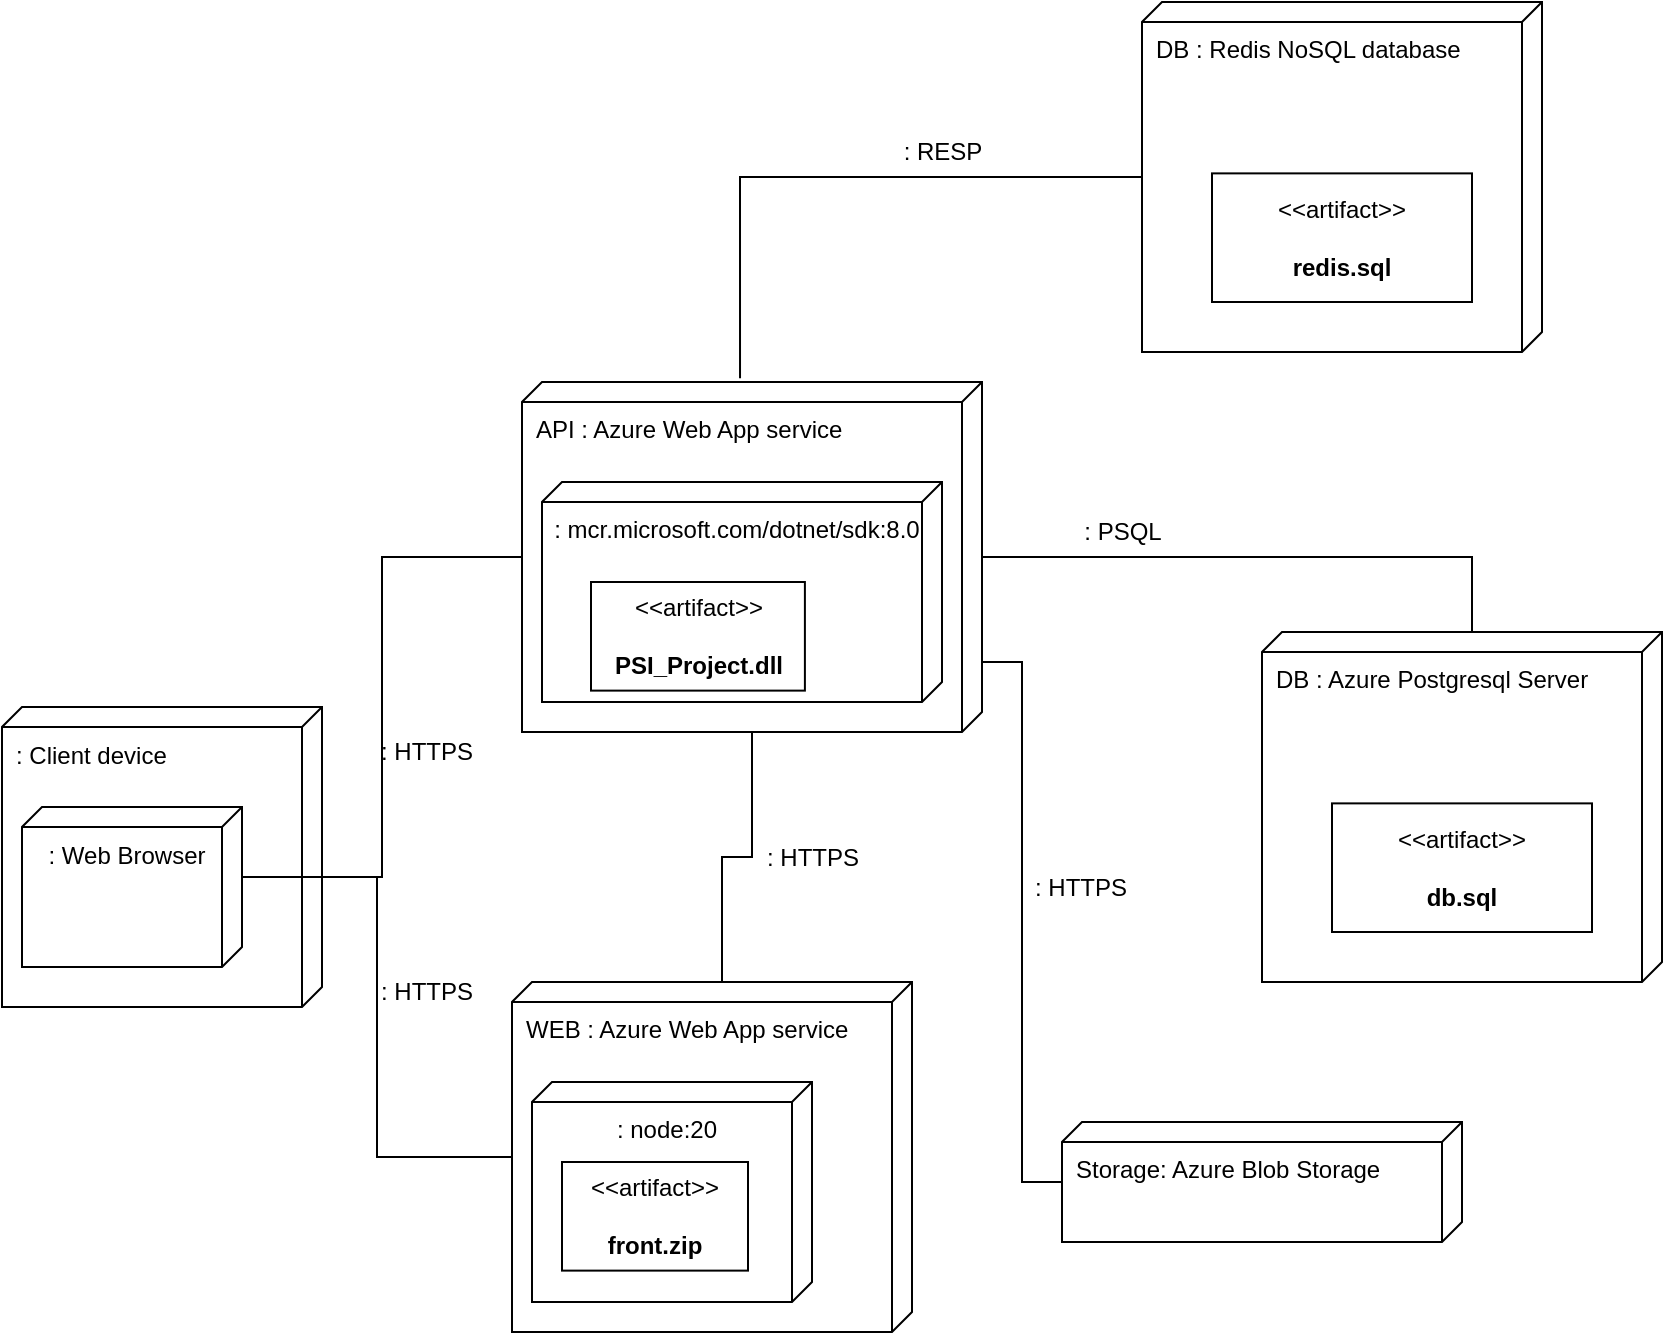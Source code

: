 <mxfile scale="1" border="0" version="24.4.9" type="device">
  <diagram name="Page-1" id="_bwrvG6G_oxHALverEFx">
    <mxGraphModel dx="1784" dy="2162" grid="1" gridSize="10" guides="1" tooltips="1" connect="1" arrows="1" fold="1" page="1" pageScale="1" pageWidth="850" pageHeight="1100" math="0" shadow="0">
      <root>
        <mxCell id="0" />
        <mxCell id="1" parent="0" />
        <mxCell id="Lg1ZQ1bO2yifzxMeb_EN-4" value="API : Azure Web App service" style="verticalAlign=top;align=left;shape=cube;size=10;direction=south;fontStyle=0;html=1;boundedLbl=1;spacingLeft=5;whiteSpace=wrap;" parent="1" vertex="1">
          <mxGeometry x="270" y="-590" width="230" height="175" as="geometry" />
        </mxCell>
        <mxCell id="Lg1ZQ1bO2yifzxMeb_EN-5" value=": mcr.microsoft.com/dotnet/sdk:8.0" style="verticalAlign=top;align=center;shape=cube;size=10;direction=south;html=1;boundedLbl=1;spacingLeft=5;whiteSpace=wrap;" parent="Lg1ZQ1bO2yifzxMeb_EN-4" vertex="1">
          <mxGeometry width="200" height="110" relative="1" as="geometry">
            <mxPoint x="10" y="50" as="offset" />
          </mxGeometry>
        </mxCell>
        <mxCell id="Lg1ZQ1bO2yifzxMeb_EN-25" value="&amp;lt;&amp;lt;artifact&amp;gt;&amp;gt;&lt;br&gt;&lt;br&gt;&lt;div&gt;&lt;b&gt;PSI_Project.dll&lt;/b&gt;&lt;/div&gt;" style="html=1;align=center;verticalAlign=middle;dashed=0;whiteSpace=wrap;" parent="Lg1ZQ1bO2yifzxMeb_EN-4" vertex="1">
          <mxGeometry x="34.5" y="100" width="106.95" height="54.31" as="geometry" />
        </mxCell>
        <mxCell id="Lg1ZQ1bO2yifzxMeb_EN-7" value="WEB : Azure Web App service" style="verticalAlign=top;align=left;shape=cube;size=10;direction=south;fontStyle=0;html=1;boundedLbl=1;spacingLeft=5;whiteSpace=wrap;" parent="1" vertex="1">
          <mxGeometry x="265" y="-290" width="200" height="175" as="geometry" />
        </mxCell>
        <mxCell id="Lg1ZQ1bO2yifzxMeb_EN-8" value=": node:20" style="verticalAlign=top;align=center;shape=cube;size=10;direction=south;html=1;boundedLbl=1;spacingLeft=5;whiteSpace=wrap;" parent="Lg1ZQ1bO2yifzxMeb_EN-7" vertex="1">
          <mxGeometry width="140" height="110" relative="1" as="geometry">
            <mxPoint x="10" y="50" as="offset" />
          </mxGeometry>
        </mxCell>
        <mxCell id="Lg1ZQ1bO2yifzxMeb_EN-28" value="&amp;lt;&amp;lt;artifact&amp;gt;&amp;gt;&lt;br&gt;&lt;br&gt;&lt;b&gt;front.zip&lt;/b&gt;" style="html=1;align=center;verticalAlign=middle;dashed=0;whiteSpace=wrap;" parent="Lg1ZQ1bO2yifzxMeb_EN-7" vertex="1">
          <mxGeometry x="25" y="90" width="93" height="54.31" as="geometry" />
        </mxCell>
        <mxCell id="Lg1ZQ1bO2yifzxMeb_EN-10" value="DB : Azure Postgresql Server" style="verticalAlign=top;align=left;shape=cube;size=10;direction=south;fontStyle=0;html=1;boundedLbl=1;spacingLeft=5;whiteSpace=wrap;" parent="1" vertex="1">
          <mxGeometry x="640" y="-465" width="200" height="175" as="geometry" />
        </mxCell>
        <mxCell id="Lg1ZQ1bO2yifzxMeb_EN-12" value="&amp;lt;&amp;lt;artifact&amp;gt;&amp;gt;&lt;br&gt;&lt;br&gt;&lt;b&gt;db.sql&lt;/b&gt;" style="html=1;align=center;verticalAlign=middle;dashed=0;whiteSpace=wrap;" parent="Lg1ZQ1bO2yifzxMeb_EN-10" vertex="1">
          <mxGeometry x="35" y="85.69" width="130" height="64.31" as="geometry" />
        </mxCell>
        <mxCell id="Lg1ZQ1bO2yifzxMeb_EN-13" style="edgeStyle=orthogonalEdgeStyle;rounded=0;orthogonalLoop=1;jettySize=auto;html=1;entryX=0;entryY=0;entryDx=0;entryDy=95;entryPerimeter=0;endArrow=none;endFill=0;" parent="1" source="Lg1ZQ1bO2yifzxMeb_EN-4" target="Lg1ZQ1bO2yifzxMeb_EN-10" edge="1">
          <mxGeometry relative="1" as="geometry" />
        </mxCell>
        <mxCell id="Lg1ZQ1bO2yifzxMeb_EN-14" value=": PSQL" style="text;html=1;align=center;verticalAlign=middle;resizable=0;points=[];autosize=1;strokeColor=none;fillColor=none;" parent="1" vertex="1">
          <mxGeometry x="540" y="-530" width="60" height="30" as="geometry" />
        </mxCell>
        <mxCell id="Lg1ZQ1bO2yifzxMeb_EN-15" style="edgeStyle=orthogonalEdgeStyle;rounded=0;orthogonalLoop=1;jettySize=auto;html=1;entryX=0;entryY=0;entryDx=0;entryDy=95;entryPerimeter=0;endArrow=none;endFill=0;" parent="1" source="Lg1ZQ1bO2yifzxMeb_EN-4" target="Lg1ZQ1bO2yifzxMeb_EN-7" edge="1">
          <mxGeometry relative="1" as="geometry" />
        </mxCell>
        <mxCell id="Lg1ZQ1bO2yifzxMeb_EN-16" value=": HTTPS" style="text;html=1;align=center;verticalAlign=middle;resizable=0;points=[];autosize=1;strokeColor=none;fillColor=none;" parent="1" vertex="1">
          <mxGeometry x="380" y="-367.5" width="70" height="30" as="geometry" />
        </mxCell>
        <mxCell id="Lg1ZQ1bO2yifzxMeb_EN-17" value=": Client device" style="verticalAlign=top;align=left;shape=cube;size=10;direction=south;fontStyle=0;html=1;boundedLbl=1;spacingLeft=5;whiteSpace=wrap;" parent="1" vertex="1">
          <mxGeometry x="10" y="-427.5" width="160" height="150" as="geometry" />
        </mxCell>
        <mxCell id="Lg1ZQ1bO2yifzxMeb_EN-18" value=": Web Browser" style="verticalAlign=top;align=center;shape=cube;size=10;direction=south;html=1;boundedLbl=1;spacingLeft=5;whiteSpace=wrap;" parent="Lg1ZQ1bO2yifzxMeb_EN-17" vertex="1">
          <mxGeometry width="110" height="80" relative="1" as="geometry">
            <mxPoint x="10" y="50" as="offset" />
          </mxGeometry>
        </mxCell>
        <mxCell id="Lg1ZQ1bO2yifzxMeb_EN-22" value=": HTTPS" style="text;html=1;align=center;verticalAlign=middle;resizable=0;points=[];autosize=1;strokeColor=none;fillColor=none;" parent="1" vertex="1">
          <mxGeometry x="187" y="-300" width="70" height="30" as="geometry" />
        </mxCell>
        <mxCell id="Lg1ZQ1bO2yifzxMeb_EN-35" value=": HTTPS" style="text;html=1;align=center;verticalAlign=middle;resizable=0;points=[];autosize=1;strokeColor=none;fillColor=none;" parent="1" vertex="1">
          <mxGeometry x="187" y="-420" width="70" height="30" as="geometry" />
        </mxCell>
        <mxCell id="Lg1ZQ1bO2yifzxMeb_EN-37" style="edgeStyle=orthogonalEdgeStyle;rounded=0;orthogonalLoop=1;jettySize=auto;html=1;entryX=0;entryY=0;entryDx=35;entryDy=0;entryPerimeter=0;endArrow=none;endFill=0;" parent="1" source="Lg1ZQ1bO2yifzxMeb_EN-7" target="Lg1ZQ1bO2yifzxMeb_EN-18" edge="1">
          <mxGeometry relative="1" as="geometry" />
        </mxCell>
        <mxCell id="Lg1ZQ1bO2yifzxMeb_EN-38" style="edgeStyle=orthogonalEdgeStyle;rounded=0;orthogonalLoop=1;jettySize=auto;html=1;entryX=0;entryY=0;entryDx=35;entryDy=0;entryPerimeter=0;endArrow=none;endFill=0;" parent="1" source="Lg1ZQ1bO2yifzxMeb_EN-4" target="Lg1ZQ1bO2yifzxMeb_EN-18" edge="1">
          <mxGeometry relative="1" as="geometry" />
        </mxCell>
        <mxCell id="nh0t72fjqkaNJvkAMwxb-1" value="Storage: Azure Blob Storage" style="verticalAlign=top;align=left;shape=cube;size=10;direction=south;fontStyle=0;html=1;boundedLbl=1;spacingLeft=5;whiteSpace=wrap;" parent="1" vertex="1">
          <mxGeometry x="540" y="-220" width="200" height="60" as="geometry" />
        </mxCell>
        <mxCell id="nh0t72fjqkaNJvkAMwxb-3" style="edgeStyle=orthogonalEdgeStyle;rounded=0;orthogonalLoop=1;jettySize=auto;html=1;entryX=0.8;entryY=0;entryDx=0;entryDy=0;entryPerimeter=0;endArrow=none;endFill=0;" parent="1" source="nh0t72fjqkaNJvkAMwxb-1" target="Lg1ZQ1bO2yifzxMeb_EN-4" edge="1">
          <mxGeometry relative="1" as="geometry" />
        </mxCell>
        <mxCell id="nh0t72fjqkaNJvkAMwxb-4" value=": HTTPS" style="text;html=1;align=center;verticalAlign=middle;resizable=0;points=[];autosize=1;strokeColor=none;fillColor=none;" parent="1" vertex="1">
          <mxGeometry x="514" y="-352" width="70" height="30" as="geometry" />
        </mxCell>
        <mxCell id="2B7oIx4I7KvzoZqsrtK3-1" value="DB : Redis NoSQL database" style="verticalAlign=top;align=left;shape=cube;size=10;direction=south;fontStyle=0;html=1;boundedLbl=1;spacingLeft=5;whiteSpace=wrap;" parent="1" vertex="1">
          <mxGeometry x="580" y="-780" width="200" height="175" as="geometry" />
        </mxCell>
        <mxCell id="2B7oIx4I7KvzoZqsrtK3-2" value="&amp;lt;&amp;lt;artifact&amp;gt;&amp;gt;&lt;br&gt;&lt;br&gt;&lt;b&gt;redis.sql&lt;/b&gt;" style="html=1;align=center;verticalAlign=middle;dashed=0;whiteSpace=wrap;" parent="2B7oIx4I7KvzoZqsrtK3-1" vertex="1">
          <mxGeometry x="35" y="85.69" width="130" height="64.31" as="geometry" />
        </mxCell>
        <mxCell id="2B7oIx4I7KvzoZqsrtK3-3" style="edgeStyle=orthogonalEdgeStyle;rounded=0;orthogonalLoop=1;jettySize=auto;html=1;entryX=-0.011;entryY=0.526;entryDx=0;entryDy=0;entryPerimeter=0;endArrow=none;endFill=0;" parent="1" source="2B7oIx4I7KvzoZqsrtK3-1" target="Lg1ZQ1bO2yifzxMeb_EN-4" edge="1">
          <mxGeometry relative="1" as="geometry" />
        </mxCell>
        <mxCell id="2B7oIx4I7KvzoZqsrtK3-4" value=": RESP" style="text;html=1;align=center;verticalAlign=middle;resizable=0;points=[];autosize=1;strokeColor=none;fillColor=none;" parent="1" vertex="1">
          <mxGeometry x="450" y="-720" width="60" height="30" as="geometry" />
        </mxCell>
      </root>
    </mxGraphModel>
  </diagram>
</mxfile>
